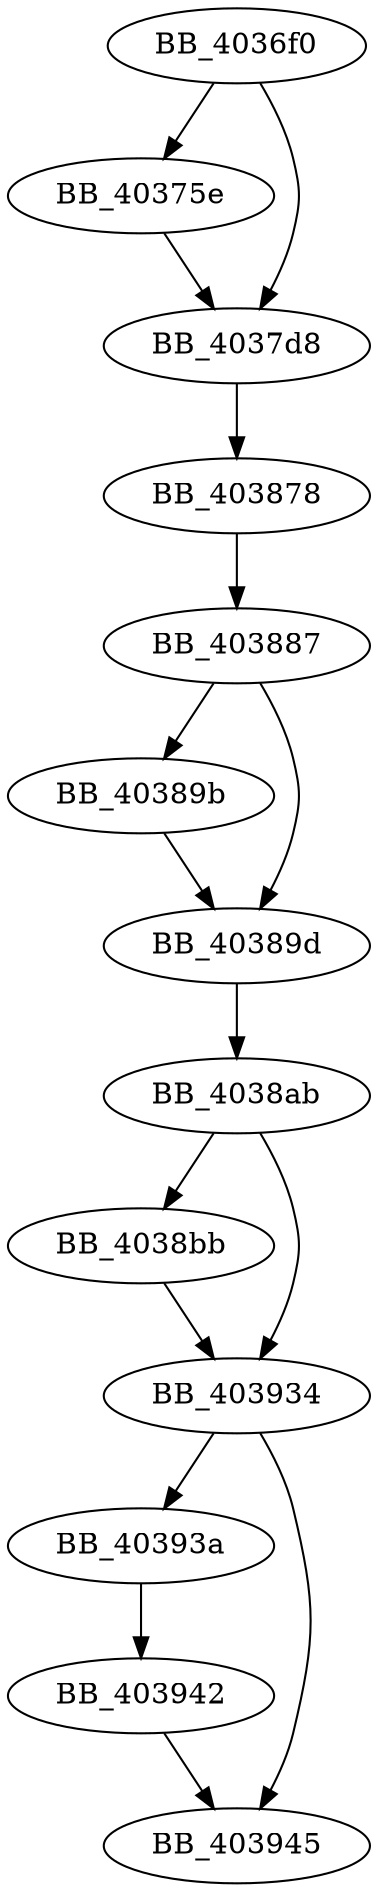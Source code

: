 DiGraph sub_4036F0{
BB_4036f0->BB_40375e
BB_4036f0->BB_4037d8
BB_40375e->BB_4037d8
BB_4037d8->BB_403878
BB_403878->BB_403887
BB_403887->BB_40389b
BB_403887->BB_40389d
BB_40389b->BB_40389d
BB_40389d->BB_4038ab
BB_4038ab->BB_4038bb
BB_4038ab->BB_403934
BB_4038bb->BB_403934
BB_403934->BB_40393a
BB_403934->BB_403945
BB_40393a->BB_403942
BB_403942->BB_403945
}
